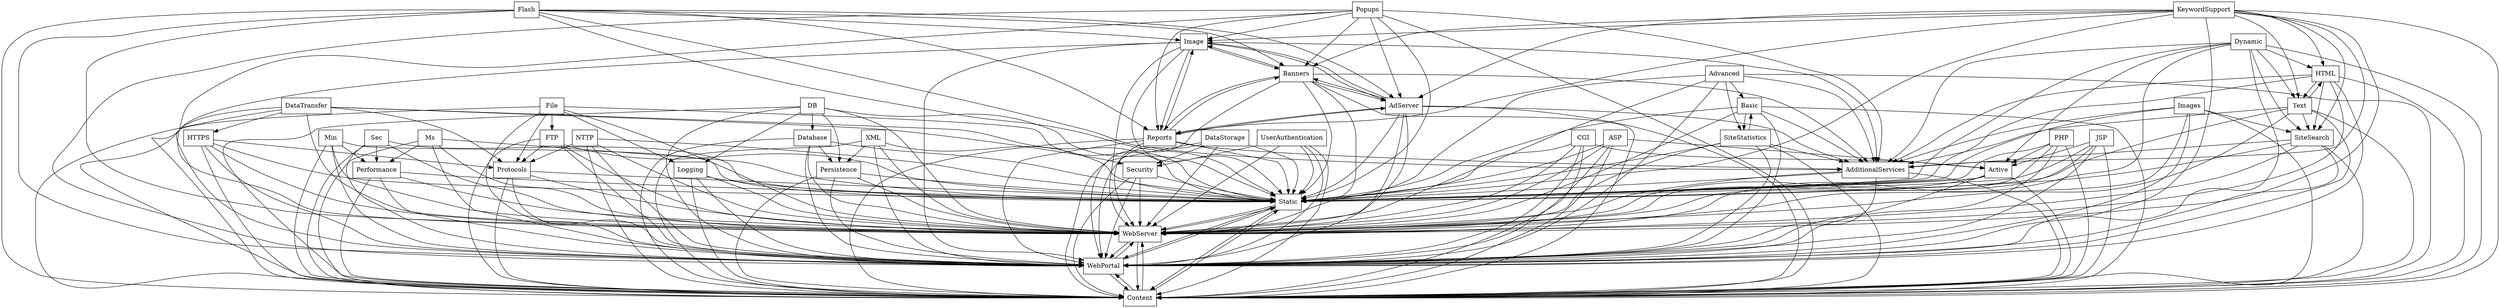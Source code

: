 digraph{
graph [rankdir=TB];
node [shape=box];
edge [arrowhead=normal];
0[label="SiteSearch",]
1[label="Protocols",]
2[label="Persistence",]
3[label="Database",]
4[label="ASP",]
5[label="Ms",]
6[label="Static",]
7[label="WebServer",]
8[label="Images",]
9[label="Logging",]
10[label="Flash",]
11[label="KeywordSupport",]
12[label="HTML",]
13[label="Image",]
14[label="Performance",]
15[label="Content",]
16[label="Min",]
17[label="HTTPS",]
18[label="FTP",]
19[label="AdditionalServices",]
20[label="Popups",]
21[label="File",]
22[label="DB",]
23[label="Banners",]
24[label="DataTransfer",]
25[label="Sec",]
26[label="Security",]
27[label="Text",]
28[label="Active",]
29[label="Advanced",]
30[label="Basic",]
31[label="NTTP",]
32[label="DataStorage",]
33[label="AdServer",]
34[label="Reports",]
35[label="PHP",]
36[label="JSP",]
37[label="Dynamic",]
38[label="SiteStatistics",]
39[label="CGI",]
40[label="XML",]
41[label="UserAuthentication",]
42[label="WebPortal",]
0->6[label="",]
0->7[label="",]
0->15[label="",]
0->19[label="",]
0->42[label="",]
1->6[label="",]
1->7[label="",]
1->15[label="",]
1->42[label="",]
2->6[label="",]
2->7[label="",]
2->15[label="",]
2->42[label="",]
3->2[label="",]
3->6[label="",]
3->7[label="",]
3->15[label="",]
3->42[label="",]
4->6[label="",]
4->7[label="",]
4->15[label="",]
4->28[label="",]
4->42[label="",]
5->6[label="",]
5->7[label="",]
5->14[label="",]
5->15[label="",]
5->42[label="",]
6->7[label="",]
6->15[label="",]
6->42[label="",]
7->6[label="",]
7->15[label="",]
7->42[label="",]
8->0[label="",]
8->6[label="",]
8->7[label="",]
8->15[label="",]
8->19[label="",]
8->42[label="",]
9->6[label="",]
9->7[label="",]
9->15[label="",]
9->42[label="",]
10->6[label="",]
10->7[label="",]
10->13[label="",]
10->15[label="",]
10->19[label="",]
10->23[label="",]
10->33[label="",]
10->34[label="",]
10->42[label="",]
11->0[label="",]
11->6[label="",]
11->7[label="",]
11->12[label="",]
11->13[label="",]
11->15[label="",]
11->19[label="",]
11->23[label="",]
11->27[label="",]
11->33[label="",]
11->34[label="",]
11->42[label="",]
12->0[label="",]
12->6[label="",]
12->7[label="",]
12->15[label="",]
12->19[label="",]
12->27[label="",]
12->42[label="",]
13->6[label="",]
13->7[label="",]
13->15[label="",]
13->19[label="",]
13->23[label="",]
13->33[label="",]
13->34[label="",]
13->42[label="",]
14->6[label="",]
14->7[label="",]
14->15[label="",]
14->42[label="",]
15->6[label="",]
15->7[label="",]
15->42[label="",]
16->6[label="",]
16->7[label="",]
16->14[label="",]
16->15[label="",]
16->42[label="",]
17->1[label="",]
17->6[label="",]
17->7[label="",]
17->15[label="",]
17->42[label="",]
18->1[label="",]
18->6[label="",]
18->7[label="",]
18->15[label="",]
18->42[label="",]
19->6[label="",]
19->7[label="",]
19->15[label="",]
19->42[label="",]
20->6[label="",]
20->7[label="",]
20->13[label="",]
20->15[label="",]
20->19[label="",]
20->23[label="",]
20->33[label="",]
20->34[label="",]
20->42[label="",]
21->1[label="",]
21->6[label="",]
21->7[label="",]
21->9[label="",]
21->15[label="",]
21->18[label="",]
21->42[label="",]
22->2[label="",]
22->3[label="",]
22->6[label="",]
22->7[label="",]
22->9[label="",]
22->15[label="",]
22->42[label="",]
23->6[label="",]
23->7[label="",]
23->13[label="",]
23->15[label="",]
23->19[label="",]
23->33[label="",]
23->34[label="",]
23->42[label="",]
24->1[label="",]
24->6[label="",]
24->7[label="",]
24->15[label="",]
24->17[label="",]
24->26[label="",]
24->42[label="",]
25->6[label="",]
25->7[label="",]
25->14[label="",]
25->15[label="",]
25->42[label="",]
26->6[label="",]
26->7[label="",]
26->15[label="",]
26->42[label="",]
27->0[label="",]
27->6[label="",]
27->7[label="",]
27->12[label="",]
27->15[label="",]
27->19[label="",]
27->42[label="",]
28->6[label="",]
28->7[label="",]
28->15[label="",]
28->42[label="",]
29->6[label="",]
29->7[label="",]
29->15[label="",]
29->19[label="",]
29->30[label="",]
29->38[label="",]
29->42[label="",]
30->6[label="",]
30->7[label="",]
30->15[label="",]
30->19[label="",]
30->38[label="",]
30->42[label="",]
31->1[label="",]
31->6[label="",]
31->7[label="",]
31->15[label="",]
31->42[label="",]
32->6[label="",]
32->7[label="",]
32->15[label="",]
32->26[label="",]
32->42[label="",]
33->6[label="",]
33->7[label="",]
33->13[label="",]
33->15[label="",]
33->19[label="",]
33->23[label="",]
33->34[label="",]
33->42[label="",]
34->6[label="",]
34->7[label="",]
34->13[label="",]
34->15[label="",]
34->19[label="",]
34->23[label="",]
34->33[label="",]
34->42[label="",]
35->6[label="",]
35->7[label="",]
35->15[label="",]
35->28[label="",]
35->42[label="",]
36->6[label="",]
36->7[label="",]
36->15[label="",]
36->28[label="",]
36->42[label="",]
37->0[label="",]
37->6[label="",]
37->7[label="",]
37->12[label="",]
37->15[label="",]
37->19[label="",]
37->27[label="",]
37->28[label="",]
37->42[label="",]
38->6[label="",]
38->7[label="",]
38->15[label="",]
38->19[label="",]
38->30[label="",]
38->42[label="",]
39->6[label="",]
39->7[label="",]
39->15[label="",]
39->28[label="",]
39->42[label="",]
40->2[label="",]
40->6[label="",]
40->7[label="",]
40->15[label="",]
40->42[label="",]
41->6[label="",]
41->7[label="",]
41->15[label="",]
41->26[label="",]
41->42[label="",]
42->6[label="",]
42->7[label="",]
42->15[label="",]
}
